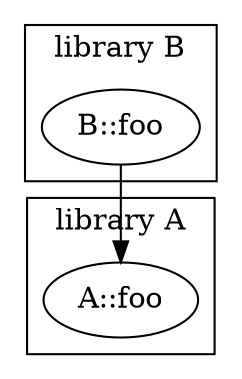 digraph {
	subgraph cluster__library_A {
		label="library A";
		A_foo [label="A::foo"]
	}
	subgraph cluster__library_B {
		label="library B";
		B_foo [label="B::foo"]
	}
	B_foo -> A_foo
}
